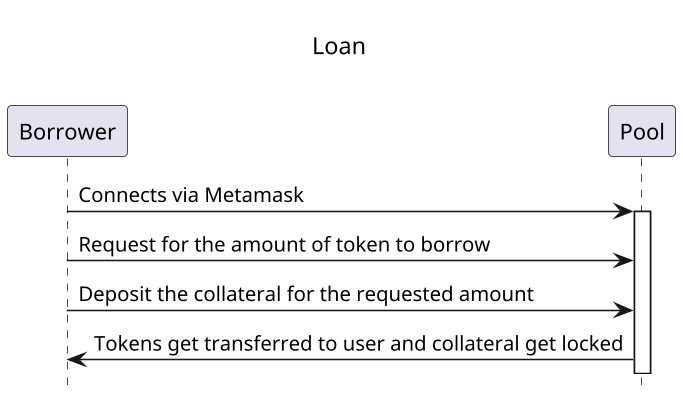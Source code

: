 @startuml
' List order

hide footbox
center header \n<font color=black size=15>Loan</font> \n\n

skinparam dpi 150
skinparam sequence {

}

Borrower -> "Pool": Connects via Metamask
activate "Pool"

Borrower-> "Pool": Request for the amount of token to borrow

Borrower-> "Pool": Deposit the collateral for the requested amount

Pool-> "Borrower": Tokens get transferred to user and collateral get locked

@enduml

